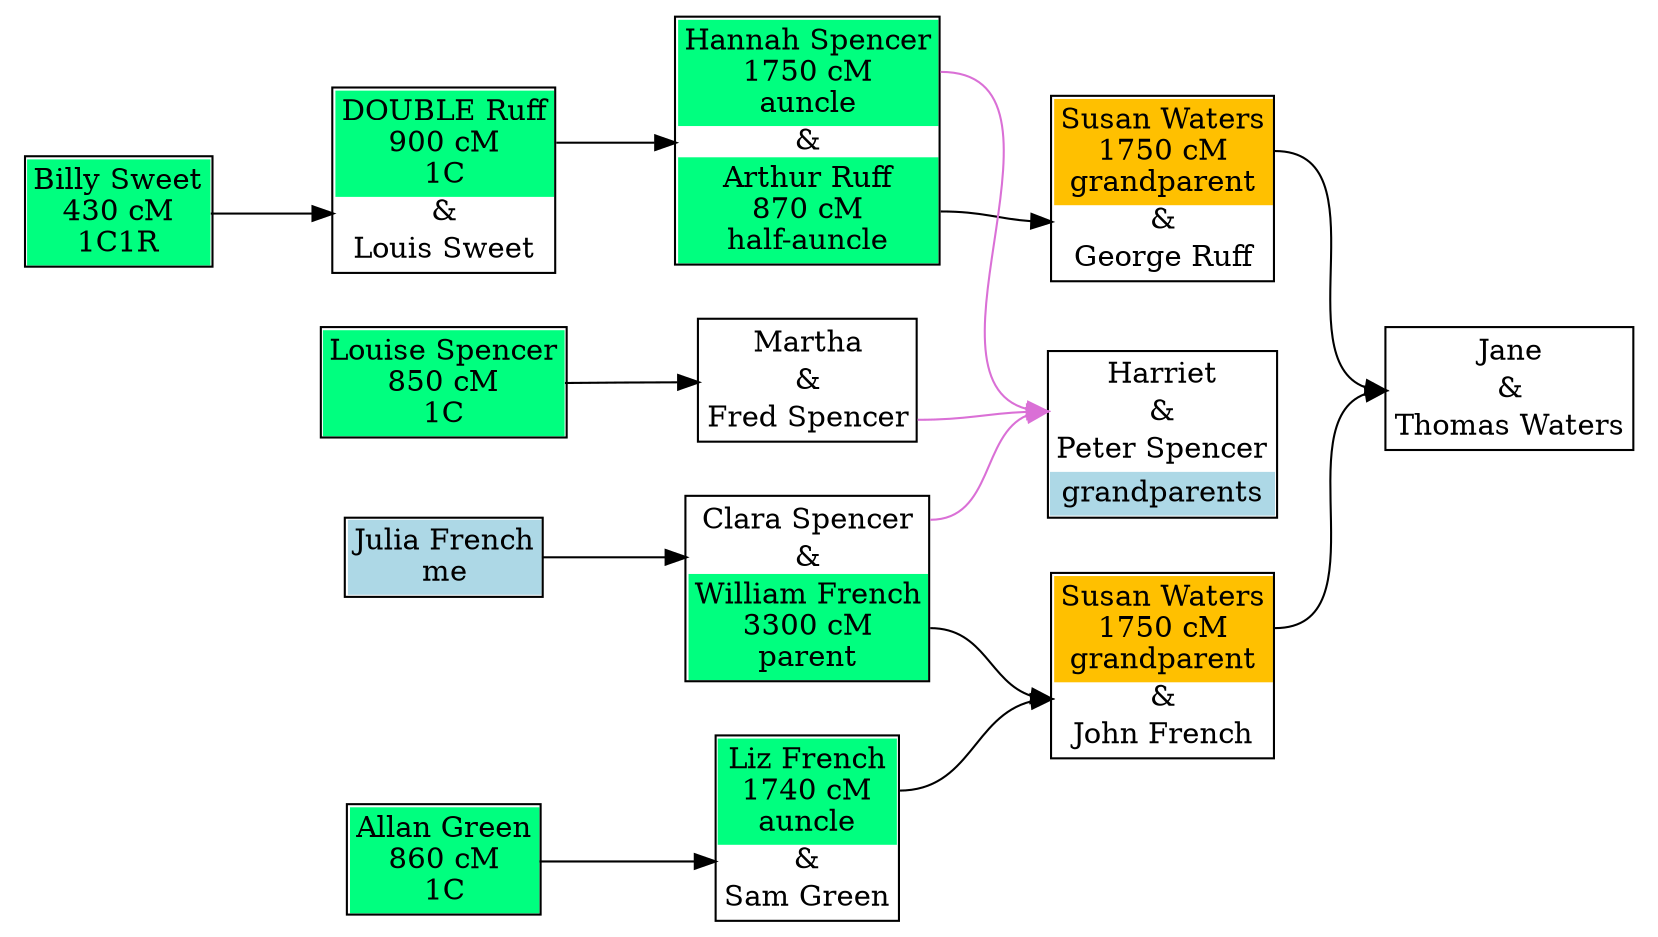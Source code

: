 digraph family {
node [shape=plaintext];
rankdir=LR;
f2 [label=<
<table cellpadding="3" border="1" cellspacing="0" cellborder="0">
<tr><td port="w" bgcolor="#ffc000">Susan Waters<br/>1750 cM<br/>grandparent</td></tr>
<tr><td port="u" cellpadding="0" cellspacing="0">&amp;</td></tr>
<tr><td port="h">John French</td></tr>
</table>>];
f3 [label=<
<table cellpadding="3" border="1" cellspacing="0" cellborder="0">
<tr><td port="w">Clara Spencer</td></tr>
<tr><td port="u" cellpadding="0" cellspacing="0">&amp;</td></tr>
<tr><td port="h" bgcolor="springgreen">William French<br/>3300 cM<br/>parent</td></tr>
</table>>];
f4 [label=<
<table cellpadding="3" border="1" cellspacing="0" cellborder="0">
<tr><td port="w" bgcolor="springgreen">Liz French<br/>1740 cM<br/>auncle</td></tr>
<tr><td port="u" cellpadding="0" cellspacing="0">&amp;</td></tr>
<tr><td port="h">Sam Green</td></tr>
</table>>];
f5 [label=<
<table cellpadding="3" border="1" cellspacing="0" cellborder="0">
<tr><td port="w" bgcolor="#ffc000">Susan Waters<br/>1750 cM<br/>grandparent</td></tr>
<tr><td port="u" cellpadding="0" cellspacing="0">&amp;</td></tr>
<tr><td port="h">George Ruff</td></tr>
</table>>];
f1 [label=<
<table cellpadding="3" border="1" cellspacing="0" cellborder="0">
<tr><td port="w">Jane</td></tr>
<tr><td port="u" cellpadding="0" cellspacing="0">&amp;</td></tr>
<tr><td port="h">Thomas Waters</td></tr>
</table>>];
f6 [label=<
<table cellpadding="3" border="1" cellspacing="0" cellborder="0">
<tr><td port="w">Harriet</td></tr>
<tr><td port="u" cellpadding="0" cellspacing="0">&amp;</td></tr>
<tr><td port="h">Peter Spencer</td></tr>
<tr><td bgcolor="lightblue">grandparents</td></tr>
</table>>];
f7 [label=<
<table cellpadding="3" border="1" cellspacing="0" cellborder="0">
<tr><td port="w">Martha</td></tr>
<tr><td port="u" cellpadding="0" cellspacing="0">&amp;</td></tr>
<tr><td port="h">Fred Spencer</td></tr>
</table>>];
f8 [label=<
<table cellpadding="3" border="1" cellspacing="0" cellborder="0">
<tr><td port="w" bgcolor="springgreen">Hannah Spencer<br/>1750 cM<br/>auncle</td></tr>
<tr><td port="u" cellpadding="0" cellspacing="0">&amp;</td></tr>
<tr><td port="h" bgcolor="springgreen">Arthur Ruff<br/>870 cM<br/>half-auncle</td></tr>
</table>>];
f9 [label=<
<table cellpadding="3" border="1" cellspacing="0" cellborder="0">
<tr><td port="w" bgcolor="springgreen">DOUBLE Ruff<br/>900 cM<br/>1C</td></tr>
<tr><td port="u" cellpadding="0" cellspacing="0">&amp;</td></tr>
<tr><td port="h">Louis Sweet</td></tr>
</table>>];
i10 [label=<
<table cellpadding="3" border="1" cellspacing="0" cellborder="0">
<tr><td port="i" bgcolor="springgreen">Allan Green<br/>860 cM<br/>1C</td></tr>
</table>>];
i21 [label=<
<table cellpadding="3" border="1" cellspacing="0" cellborder="0">
<tr><td port="i" bgcolor="springgreen">Billy Sweet<br/>430 cM<br/>1C1R</td></tr>
</table>>];
i18 [label=<
<table cellpadding="3" border="1" cellspacing="0" cellborder="0">
<tr><td port="i" bgcolor="springgreen">Louise Spencer<br/>850 cM<br/>1C</td></tr>
</table>>];
i7 [label=<
<table cellpadding="3" border="1" cellspacing="0" cellborder="0">
<tr><td port="i" bgcolor="lightblue">Julia French<br/>me</td></tr>
</table>>];
f3:w -> f6:u [color=orchid];
f3:h -> f2:u;
f8:h -> f5:u;
f9:w -> f8:u;
f2:w -> f1:u;
i21:i -> f9:u;
i7:i -> f3:u;
i18:i -> f7:u;
f7:h -> f6:u [color=orchid];
f8:w -> f6:u [color=orchid];
f4:w -> f2:u;
f5:w -> f1:u;
i10:i -> f4:u;
}

